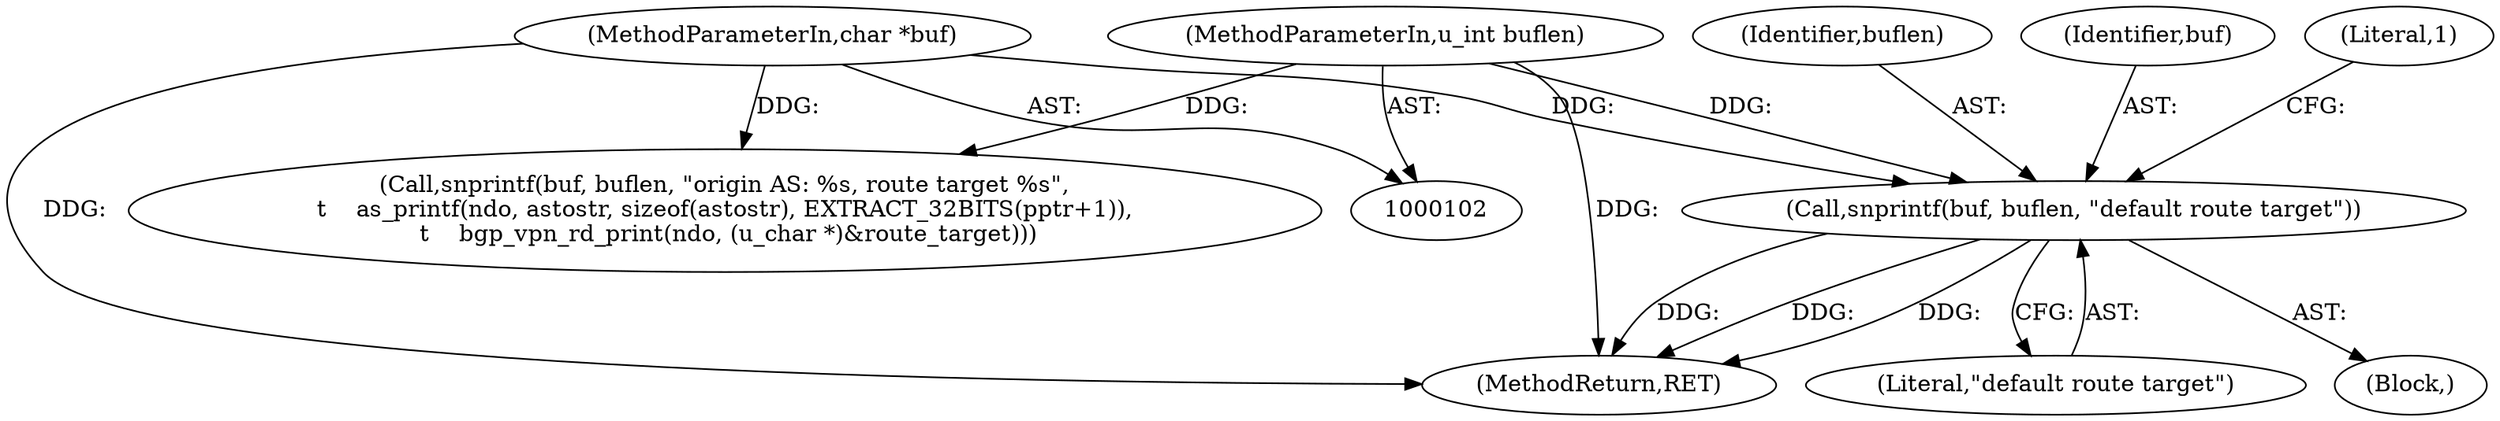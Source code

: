 digraph "0_tcpdump_bd4e697ebd6c8457efa8f28f6831fc929b88a014@API" {
"1000124" [label="(Call,snprintf(buf, buflen, \"default route target\"))"];
"1000105" [label="(MethodParameterIn,char *buf)"];
"1000106" [label="(MethodParameterIn,u_int buflen)"];
"1000199" [label="(Call,snprintf(buf, buflen, \"origin AS: %s, route target %s\",\n\t    as_printf(ndo, astostr, sizeof(astostr), EXTRACT_32BITS(pptr+1)),\n \t    bgp_vpn_rd_print(ndo, (u_char *)&route_target)))"];
"1000123" [label="(Block,)"];
"1000106" [label="(MethodParameterIn,u_int buflen)"];
"1000126" [label="(Identifier,buflen)"];
"1000105" [label="(MethodParameterIn,char *buf)"];
"1000125" [label="(Identifier,buf)"];
"1000230" [label="(MethodReturn,RET)"];
"1000124" [label="(Call,snprintf(buf, buflen, \"default route target\"))"];
"1000129" [label="(Literal,1)"];
"1000127" [label="(Literal,\"default route target\")"];
"1000124" -> "1000123"  [label="AST: "];
"1000124" -> "1000127"  [label="CFG: "];
"1000125" -> "1000124"  [label="AST: "];
"1000126" -> "1000124"  [label="AST: "];
"1000127" -> "1000124"  [label="AST: "];
"1000129" -> "1000124"  [label="CFG: "];
"1000124" -> "1000230"  [label="DDG: "];
"1000124" -> "1000230"  [label="DDG: "];
"1000124" -> "1000230"  [label="DDG: "];
"1000105" -> "1000124"  [label="DDG: "];
"1000106" -> "1000124"  [label="DDG: "];
"1000105" -> "1000102"  [label="AST: "];
"1000105" -> "1000230"  [label="DDG: "];
"1000105" -> "1000199"  [label="DDG: "];
"1000106" -> "1000102"  [label="AST: "];
"1000106" -> "1000230"  [label="DDG: "];
"1000106" -> "1000199"  [label="DDG: "];
}
